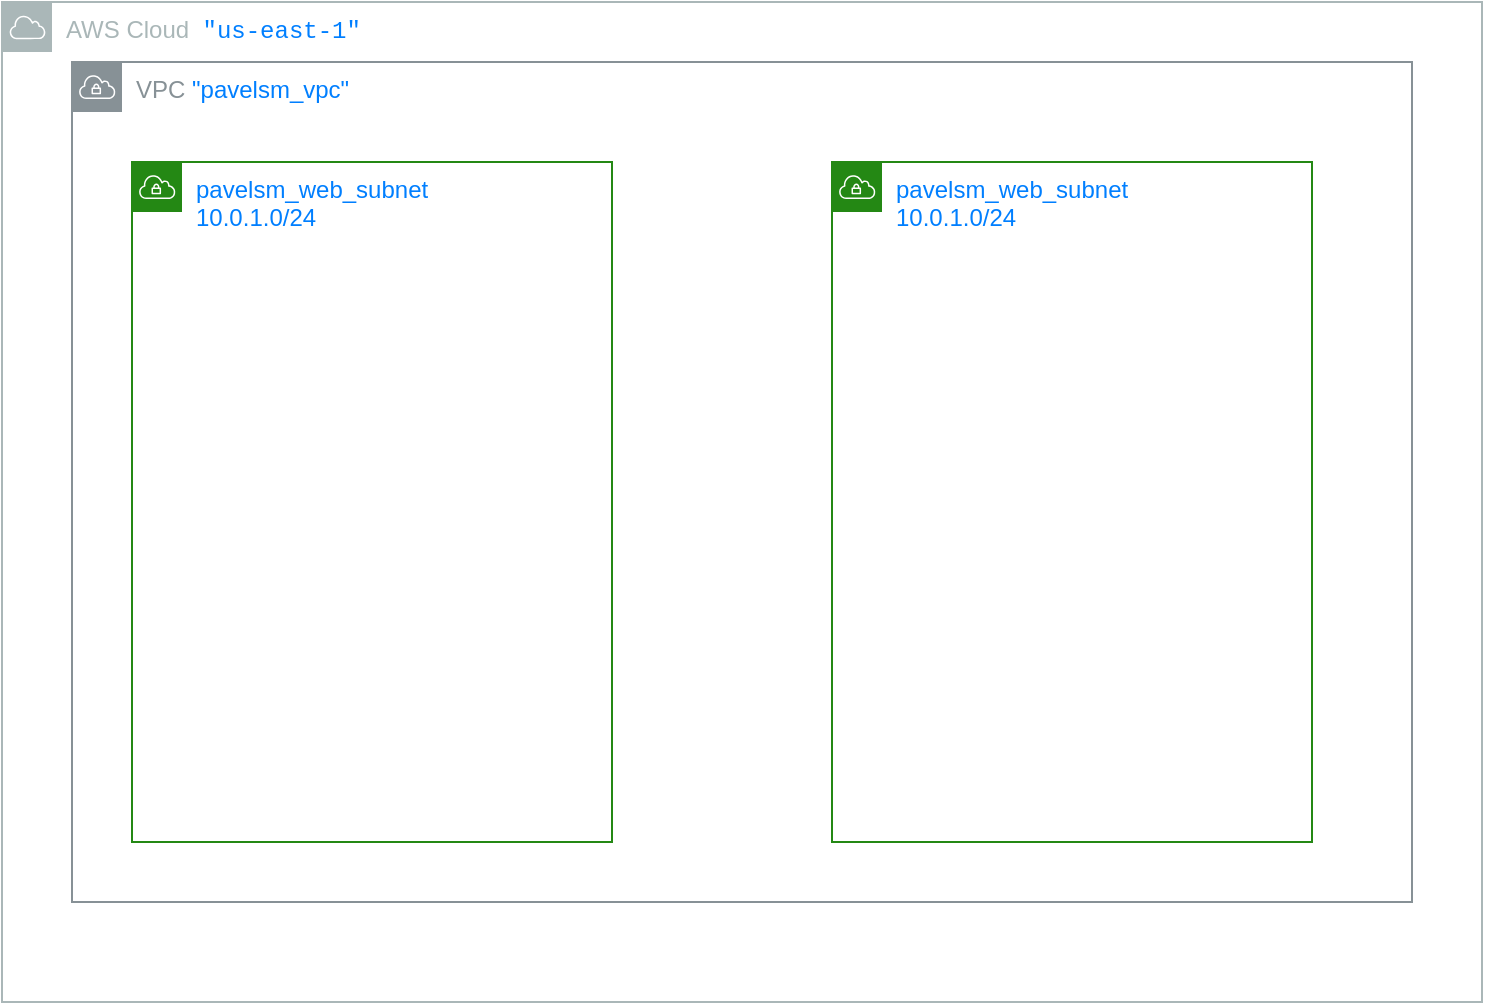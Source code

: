 <mxfile version="21.1.1" type="github">
  <diagram name="Page-1" id="F3GGX37YQPxeP89lSBjd">
    <mxGraphModel dx="2074" dy="1162" grid="1" gridSize="10" guides="1" tooltips="1" connect="1" arrows="1" fold="1" page="1" pageScale="1" pageWidth="850" pageHeight="1100" math="0" shadow="0">
      <root>
        <mxCell id="0" />
        <mxCell id="1" parent="0" />
        <mxCell id="rZYFx7XH4TyM8s1v9idj-2" value="AWS Cloud&amp;nbsp;&amp;nbsp;&lt;font color=&quot;#007fff&quot;&gt;&lt;span style=&quot;font-family: ui-monospace, SFMono-Regular, &amp;quot;SF Mono&amp;quot;, Menlo, Consolas, &amp;quot;Liberation Mono&amp;quot;, monospace; background-color: rgb(255, 255, 255);&quot;&gt;&quot;us-east-1&lt;/span&gt;&lt;span style=&quot;box-sizing: border-box; font-family: ui-monospace, SFMono-Regular, &amp;quot;SF Mono&amp;quot;, Menlo, Consolas, &amp;quot;Liberation Mono&amp;quot;, monospace; background-color: rgb(255, 255, 255);&quot; class=&quot;pl-pds&quot;&gt;&quot;&lt;/span&gt;&lt;/font&gt;" style="sketch=0;outlineConnect=0;gradientColor=none;html=1;whiteSpace=wrap;fontSize=12;fontStyle=0;shape=mxgraph.aws4.group;grIcon=mxgraph.aws4.group_aws_cloud;strokeColor=#AAB7B8;fillColor=none;verticalAlign=top;align=left;spacingLeft=30;fontColor=#AAB7B8;dashed=0;" vertex="1" parent="1">
          <mxGeometry x="55" y="230" width="740" height="500" as="geometry" />
        </mxCell>
        <mxCell id="rZYFx7XH4TyM8s1v9idj-3" value="VPC &lt;font color=&quot;#007fff&quot;&gt;&quot;pavelsm_vpc&quot;&lt;/font&gt;" style="sketch=0;outlineConnect=0;gradientColor=none;html=1;whiteSpace=wrap;fontSize=12;fontStyle=0;shape=mxgraph.aws4.group;grIcon=mxgraph.aws4.group_vpc;strokeColor=#879196;fillColor=none;verticalAlign=top;align=left;spacingLeft=30;fontColor=#879196;dashed=0;" vertex="1" parent="1">
          <mxGeometry x="90" y="260" width="670" height="420" as="geometry" />
        </mxCell>
        <mxCell id="rZYFx7XH4TyM8s1v9idj-4" value="&lt;font color=&quot;#007fff&quot;&gt;pavelsm_web_subnet&lt;br&gt;10.0.1.0/24&lt;/font&gt;" style="points=[[0,0],[0.25,0],[0.5,0],[0.75,0],[1,0],[1,0.25],[1,0.5],[1,0.75],[1,1],[0.75,1],[0.5,1],[0.25,1],[0,1],[0,0.75],[0,0.5],[0,0.25]];outlineConnect=0;gradientColor=none;html=1;whiteSpace=wrap;fontSize=12;fontStyle=0;container=1;pointerEvents=0;collapsible=0;recursiveResize=0;shape=mxgraph.aws4.group;grIcon=mxgraph.aws4.group_vpc;strokeColor=#248814;fillColor=none;verticalAlign=top;align=left;spacingLeft=30;fontColor=#AAB7B8;dashed=0;" vertex="1" parent="1">
          <mxGeometry x="120" y="310" width="240" height="340" as="geometry" />
        </mxCell>
        <mxCell id="rZYFx7XH4TyM8s1v9idj-5" value="&lt;font color=&quot;#007fff&quot;&gt;pavelsm_web_subnet&lt;br&gt;10.0.1.0/24&lt;/font&gt;" style="points=[[0,0],[0.25,0],[0.5,0],[0.75,0],[1,0],[1,0.25],[1,0.5],[1,0.75],[1,1],[0.75,1],[0.5,1],[0.25,1],[0,1],[0,0.75],[0,0.5],[0,0.25]];outlineConnect=0;gradientColor=none;html=1;whiteSpace=wrap;fontSize=12;fontStyle=0;container=1;pointerEvents=0;collapsible=0;recursiveResize=0;shape=mxgraph.aws4.group;grIcon=mxgraph.aws4.group_vpc;strokeColor=#248814;fillColor=none;verticalAlign=top;align=left;spacingLeft=30;fontColor=#AAB7B8;dashed=0;" vertex="1" parent="1">
          <mxGeometry x="470" y="310" width="240" height="340" as="geometry" />
        </mxCell>
      </root>
    </mxGraphModel>
  </diagram>
</mxfile>
